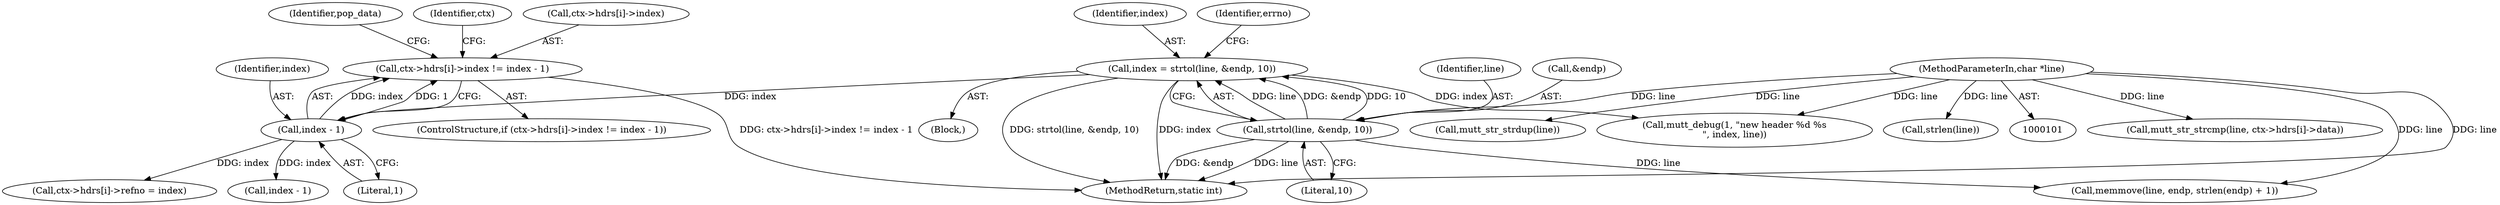 digraph "0_neomutt_93b8ac558752d09e1c56d4f1bc82631316fa9c82@array" {
"1000229" [label="(Call,ctx->hdrs[i]->index != index - 1)"];
"1000237" [label="(Call,index - 1)"];
"1000128" [label="(Call,index = strtol(line, &endp, 10))"];
"1000130" [label="(Call,strtol(line, &endp, 10))"];
"1000102" [label="(MethodParameterIn,char *line)"];
"1000242" [label="(Identifier,pop_data)"];
"1000175" [label="(Call,mutt_str_strcmp(line, ctx->hdrs[i]->data))"];
"1000128" [label="(Call,index = strtol(line, &endp, 10))"];
"1000267" [label="(MethodReturn,static int)"];
"1000130" [label="(Call,strtol(line, &endp, 10))"];
"1000249" [label="(Identifier,ctx)"];
"1000225" [label="(Call,mutt_str_strdup(line))"];
"1000104" [label="(Block,)"];
"1000156" [label="(Call,strlen(line))"];
"1000136" [label="(Identifier,errno)"];
"1000147" [label="(Call,memmove(line, endp, strlen(endp) + 1))"];
"1000230" [label="(Call,ctx->hdrs[i]->index)"];
"1000245" [label="(Call,ctx->hdrs[i]->refno = index)"];
"1000237" [label="(Call,index - 1)"];
"1000129" [label="(Identifier,index)"];
"1000229" [label="(Call,ctx->hdrs[i]->index != index - 1)"];
"1000131" [label="(Identifier,line)"];
"1000102" [label="(MethodParameterIn,char *line)"];
"1000228" [label="(ControlStructure,if (ctx->hdrs[i]->index != index - 1))"];
"1000238" [label="(Identifier,index)"];
"1000134" [label="(Literal,10)"];
"1000132" [label="(Call,&endp)"];
"1000262" [label="(Call,index - 1)"];
"1000193" [label="(Call,mutt_debug(1, \"new header %d %s\n\", index, line))"];
"1000239" [label="(Literal,1)"];
"1000229" -> "1000228"  [label="AST: "];
"1000229" -> "1000237"  [label="CFG: "];
"1000230" -> "1000229"  [label="AST: "];
"1000237" -> "1000229"  [label="AST: "];
"1000242" -> "1000229"  [label="CFG: "];
"1000249" -> "1000229"  [label="CFG: "];
"1000229" -> "1000267"  [label="DDG: ctx->hdrs[i]->index != index - 1"];
"1000237" -> "1000229"  [label="DDG: index"];
"1000237" -> "1000229"  [label="DDG: 1"];
"1000237" -> "1000239"  [label="CFG: "];
"1000238" -> "1000237"  [label="AST: "];
"1000239" -> "1000237"  [label="AST: "];
"1000128" -> "1000237"  [label="DDG: index"];
"1000237" -> "1000245"  [label="DDG: index"];
"1000237" -> "1000262"  [label="DDG: index"];
"1000128" -> "1000104"  [label="AST: "];
"1000128" -> "1000130"  [label="CFG: "];
"1000129" -> "1000128"  [label="AST: "];
"1000130" -> "1000128"  [label="AST: "];
"1000136" -> "1000128"  [label="CFG: "];
"1000128" -> "1000267"  [label="DDG: strtol(line, &endp, 10)"];
"1000128" -> "1000267"  [label="DDG: index"];
"1000130" -> "1000128"  [label="DDG: line"];
"1000130" -> "1000128"  [label="DDG: &endp"];
"1000130" -> "1000128"  [label="DDG: 10"];
"1000128" -> "1000193"  [label="DDG: index"];
"1000130" -> "1000134"  [label="CFG: "];
"1000131" -> "1000130"  [label="AST: "];
"1000132" -> "1000130"  [label="AST: "];
"1000134" -> "1000130"  [label="AST: "];
"1000130" -> "1000267"  [label="DDG: &endp"];
"1000130" -> "1000267"  [label="DDG: line"];
"1000102" -> "1000130"  [label="DDG: line"];
"1000130" -> "1000147"  [label="DDG: line"];
"1000102" -> "1000101"  [label="AST: "];
"1000102" -> "1000267"  [label="DDG: line"];
"1000102" -> "1000147"  [label="DDG: line"];
"1000102" -> "1000156"  [label="DDG: line"];
"1000102" -> "1000175"  [label="DDG: line"];
"1000102" -> "1000193"  [label="DDG: line"];
"1000102" -> "1000225"  [label="DDG: line"];
}
